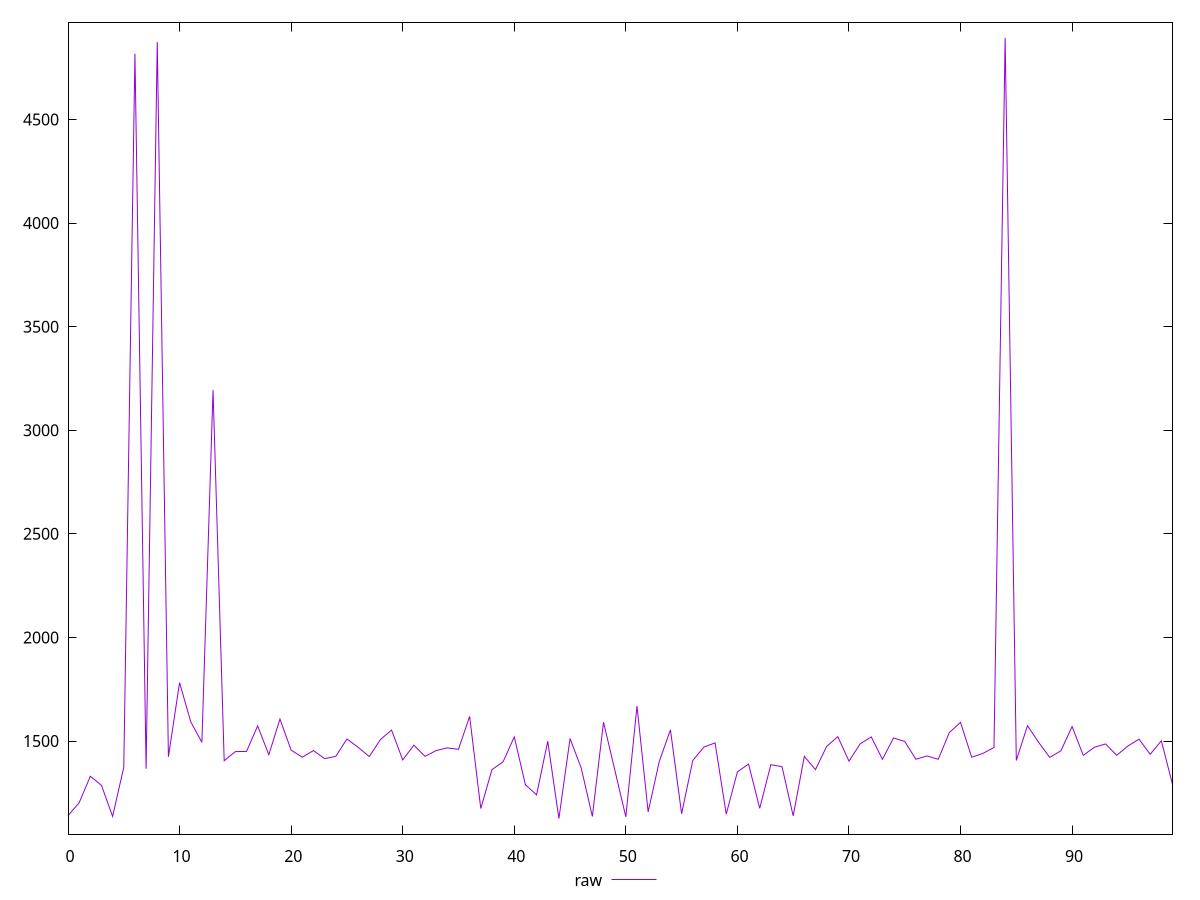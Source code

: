 reset

$raw <<EOF
0 1140
1 1202
2 1330
3 1286
4 1136
5 1374
6 4818
7 1366
8 4874
9 1424
10 1782
11 1593
12 1494
13 3194
14 1405
15 1449
16 1450
17 1573
18 1434
19 1606
20 1456
21 1422
22 1454
23 1415
24 1426
25 1510
26 1470
27 1425
28 1507
29 1553
30 1409
31 1480
32 1426
33 1454
34 1467
35 1460
36 1619
37 1174
38 1362
39 1400
40 1520
41 1289
42 1240
43 1499
44 1126
45 1512
46 1370
47 1136
48 1591
49 1363
50 1134
51 1669
52 1158
53 1402
54 1554
55 1149
56 1406
57 1471
58 1491
59 1147
60 1351
61 1389
62 1175
63 1386
64 1376
65 1139
66 1426
67 1362
68 1474
69 1521
70 1403
71 1486
72 1520
73 1412
74 1515
75 1498
76 1412
77 1428
78 1412
79 1541
80 1590
81 1422
82 1440
83 1469
84 4894
85 1406
86 1574
87 1494
88 1421
89 1453
90 1570
91 1431
92 1470
93 1486
94 1431
95 1476
96 1509
97 1436
98 1501
99 1291
EOF

set key outside below
set xrange [0:99]
set yrange [1050.64:4969.36]
set trange [1050.64:4969.36]
set terminal svg size 640, 500 enhanced background rgb 'white'
set output "reprap/render-blocking-resources/samples/pages+cached/raw/values.svg"

plot $raw title "raw" with line

reset
